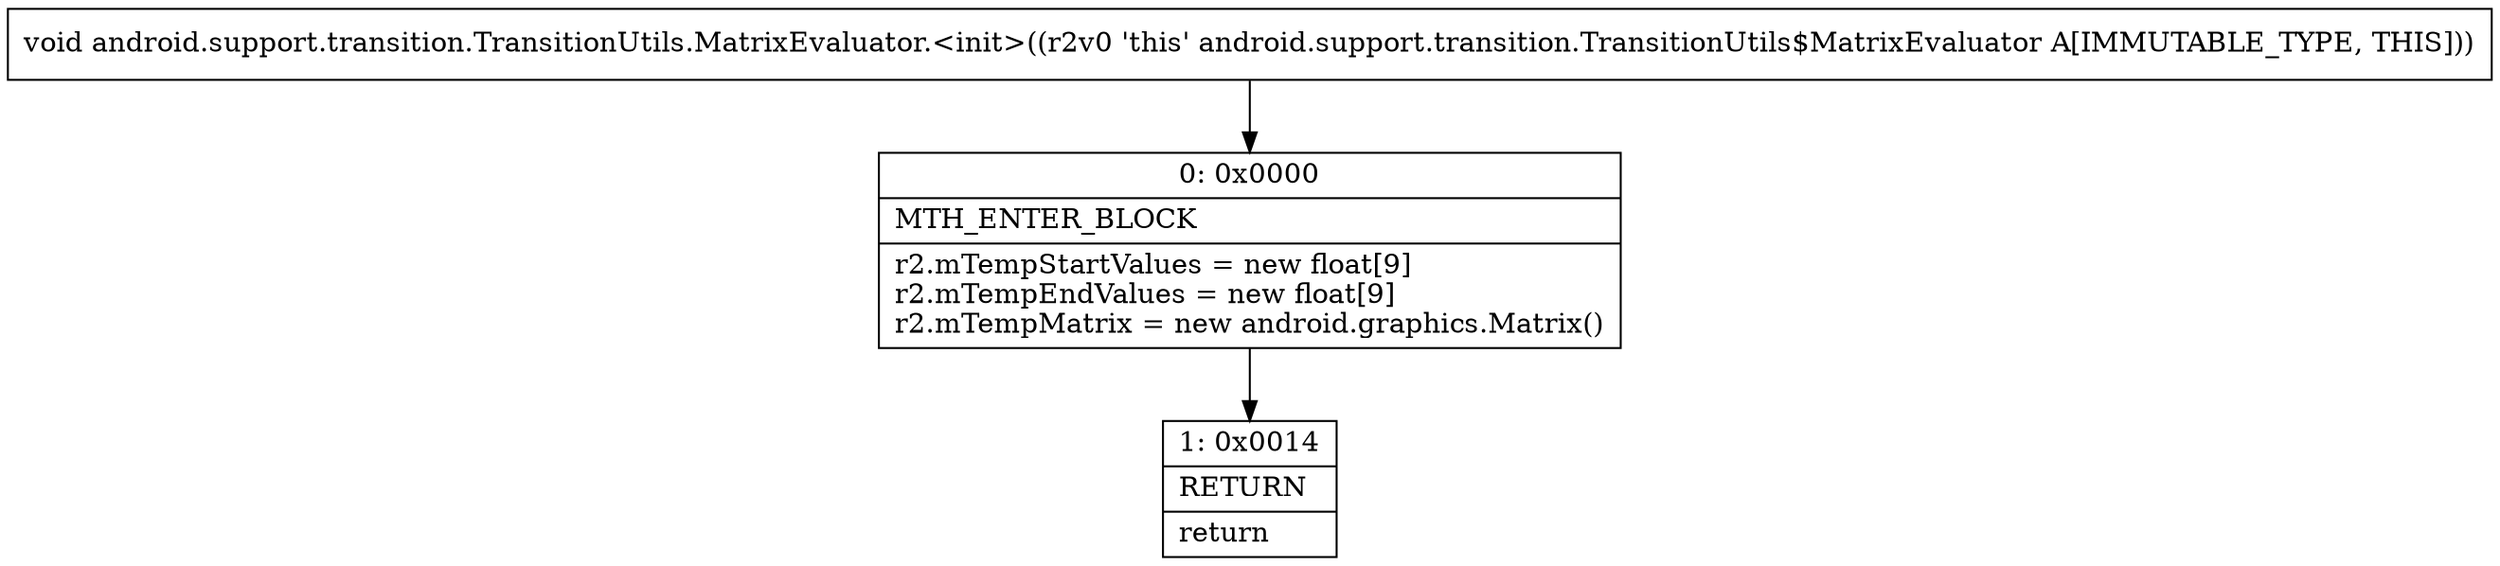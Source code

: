 digraph "CFG forandroid.support.transition.TransitionUtils.MatrixEvaluator.\<init\>()V" {
Node_0 [shape=record,label="{0\:\ 0x0000|MTH_ENTER_BLOCK\l|r2.mTempStartValues = new float[9]\lr2.mTempEndValues = new float[9]\lr2.mTempMatrix = new android.graphics.Matrix()\l}"];
Node_1 [shape=record,label="{1\:\ 0x0014|RETURN\l|return\l}"];
MethodNode[shape=record,label="{void android.support.transition.TransitionUtils.MatrixEvaluator.\<init\>((r2v0 'this' android.support.transition.TransitionUtils$MatrixEvaluator A[IMMUTABLE_TYPE, THIS])) }"];
MethodNode -> Node_0;
Node_0 -> Node_1;
}

